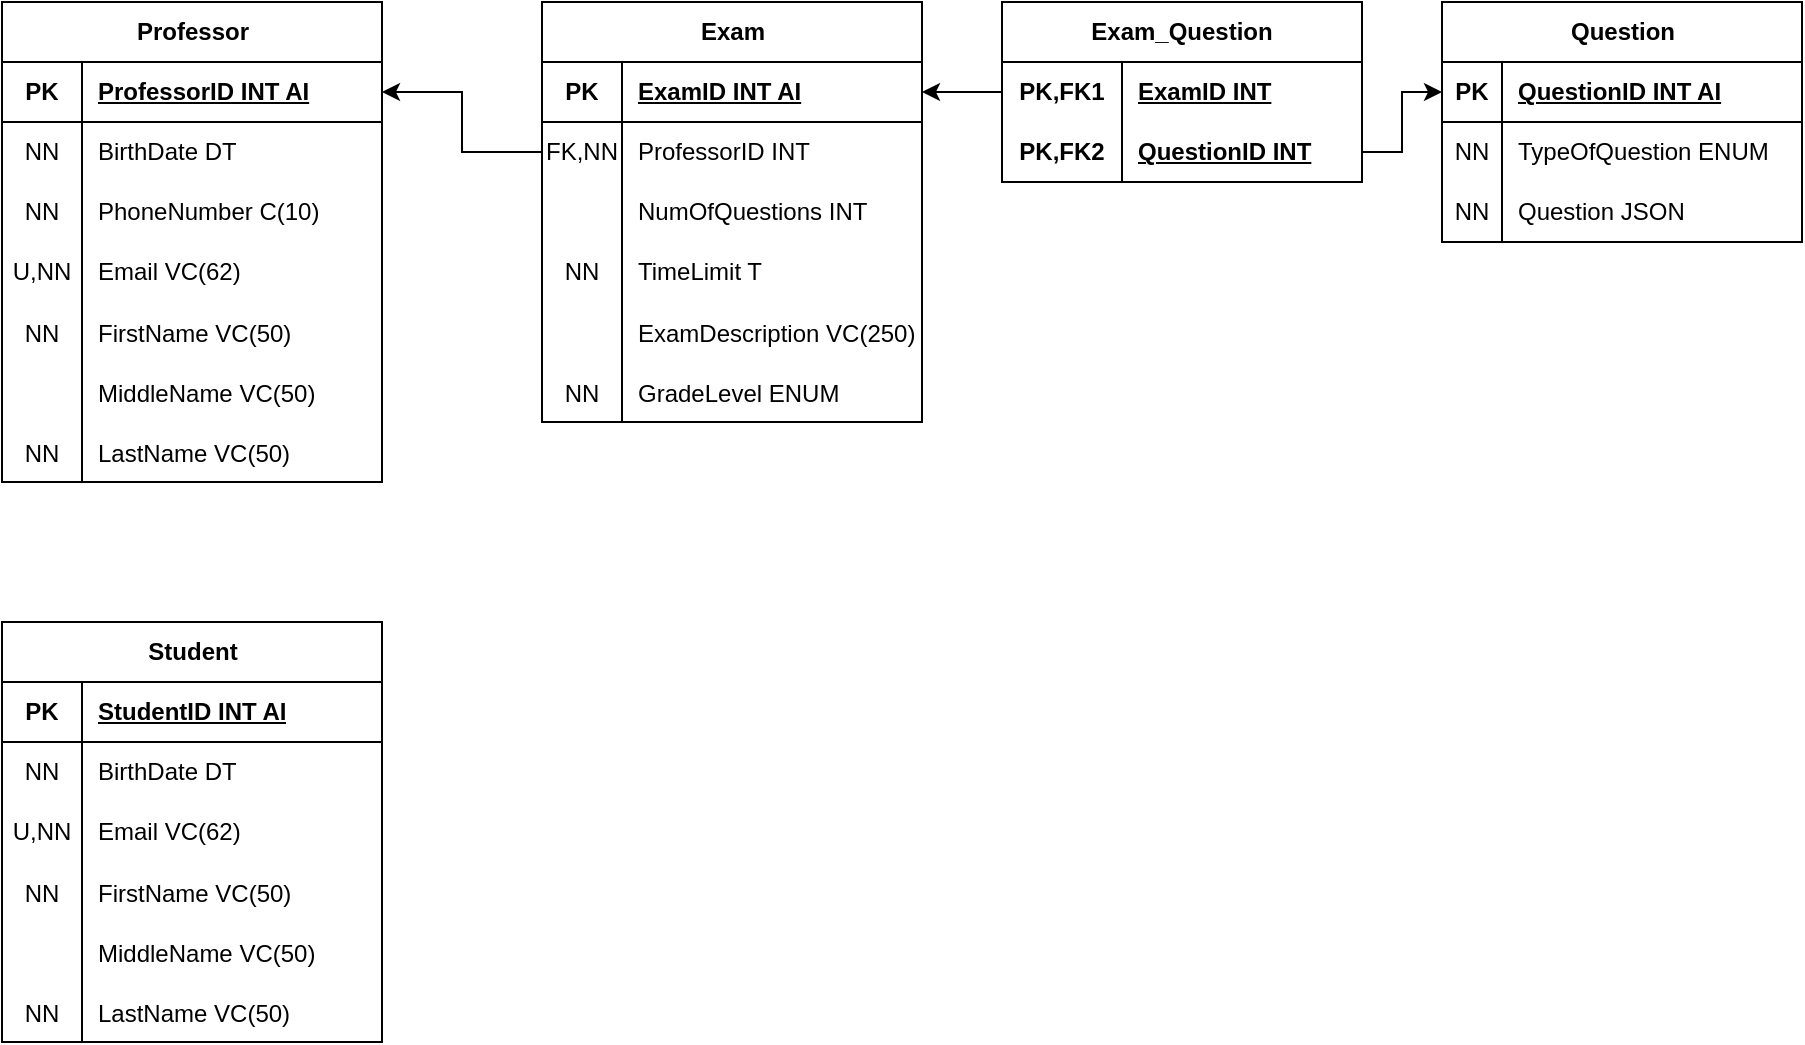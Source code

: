 <mxfile version="26.2.15">
  <diagram name="Page-1" id="aSmC7AVALCKeiZ50RqU-">
    <mxGraphModel dx="1271" dy="669" grid="1" gridSize="10" guides="1" tooltips="1" connect="1" arrows="1" fold="1" page="1" pageScale="1" pageWidth="850" pageHeight="1100" math="0" shadow="0">
      <root>
        <mxCell id="0" />
        <mxCell id="1" parent="0" />
        <mxCell id="PFuAPVfUx4YEGR7fHRUE-1" value="Professor" style="shape=table;startSize=30;container=1;collapsible=1;childLayout=tableLayout;fixedRows=1;rowLines=0;fontStyle=1;align=center;resizeLast=1;html=1;" parent="1" vertex="1">
          <mxGeometry x="70" y="80" width="190" height="240" as="geometry">
            <mxRectangle x="120" y="190" width="90" height="30" as="alternateBounds" />
          </mxGeometry>
        </mxCell>
        <mxCell id="PFuAPVfUx4YEGR7fHRUE-2" value="" style="shape=tableRow;horizontal=0;startSize=0;swimlaneHead=0;swimlaneBody=0;fillColor=none;collapsible=0;dropTarget=0;points=[[0,0.5],[1,0.5]];portConstraint=eastwest;top=0;left=0;right=0;bottom=1;" parent="PFuAPVfUx4YEGR7fHRUE-1" vertex="1">
          <mxGeometry y="30" width="190" height="30" as="geometry" />
        </mxCell>
        <mxCell id="PFuAPVfUx4YEGR7fHRUE-3" value="PK" style="shape=partialRectangle;connectable=0;fillColor=none;top=0;left=0;bottom=0;right=0;fontStyle=1;overflow=hidden;whiteSpace=wrap;html=1;" parent="PFuAPVfUx4YEGR7fHRUE-2" vertex="1">
          <mxGeometry width="40" height="30" as="geometry">
            <mxRectangle width="40" height="30" as="alternateBounds" />
          </mxGeometry>
        </mxCell>
        <mxCell id="PFuAPVfUx4YEGR7fHRUE-4" value="ProfessorID INT AI" style="shape=partialRectangle;connectable=0;fillColor=none;top=0;left=0;bottom=0;right=0;align=left;spacingLeft=6;fontStyle=5;overflow=hidden;whiteSpace=wrap;html=1;" parent="PFuAPVfUx4YEGR7fHRUE-2" vertex="1">
          <mxGeometry x="40" width="150" height="30" as="geometry">
            <mxRectangle width="150" height="30" as="alternateBounds" />
          </mxGeometry>
        </mxCell>
        <mxCell id="PFuAPVfUx4YEGR7fHRUE-5" value="" style="shape=tableRow;horizontal=0;startSize=0;swimlaneHead=0;swimlaneBody=0;fillColor=none;collapsible=0;dropTarget=0;points=[[0,0.5],[1,0.5]];portConstraint=eastwest;top=0;left=0;right=0;bottom=0;" parent="PFuAPVfUx4YEGR7fHRUE-1" vertex="1">
          <mxGeometry y="60" width="190" height="30" as="geometry" />
        </mxCell>
        <mxCell id="PFuAPVfUx4YEGR7fHRUE-6" value="NN" style="shape=partialRectangle;connectable=0;fillColor=none;top=0;left=0;bottom=0;right=0;editable=1;overflow=hidden;whiteSpace=wrap;html=1;" parent="PFuAPVfUx4YEGR7fHRUE-5" vertex="1">
          <mxGeometry width="40" height="30" as="geometry">
            <mxRectangle width="40" height="30" as="alternateBounds" />
          </mxGeometry>
        </mxCell>
        <mxCell id="PFuAPVfUx4YEGR7fHRUE-7" value="BirthDate DT" style="shape=partialRectangle;connectable=0;fillColor=none;top=0;left=0;bottom=0;right=0;align=left;spacingLeft=6;overflow=hidden;whiteSpace=wrap;html=1;" parent="PFuAPVfUx4YEGR7fHRUE-5" vertex="1">
          <mxGeometry x="40" width="150" height="30" as="geometry">
            <mxRectangle width="150" height="30" as="alternateBounds" />
          </mxGeometry>
        </mxCell>
        <mxCell id="PFuAPVfUx4YEGR7fHRUE-8" value="" style="shape=tableRow;horizontal=0;startSize=0;swimlaneHead=0;swimlaneBody=0;fillColor=none;collapsible=0;dropTarget=0;points=[[0,0.5],[1,0.5]];portConstraint=eastwest;top=0;left=0;right=0;bottom=0;" parent="PFuAPVfUx4YEGR7fHRUE-1" vertex="1">
          <mxGeometry y="90" width="190" height="30" as="geometry" />
        </mxCell>
        <mxCell id="PFuAPVfUx4YEGR7fHRUE-9" value="NN" style="shape=partialRectangle;connectable=0;fillColor=none;top=0;left=0;bottom=0;right=0;editable=1;overflow=hidden;whiteSpace=wrap;html=1;" parent="PFuAPVfUx4YEGR7fHRUE-8" vertex="1">
          <mxGeometry width="40" height="30" as="geometry">
            <mxRectangle width="40" height="30" as="alternateBounds" />
          </mxGeometry>
        </mxCell>
        <mxCell id="PFuAPVfUx4YEGR7fHRUE-10" value="PhoneNumber C(10)" style="shape=partialRectangle;connectable=0;fillColor=none;top=0;left=0;bottom=0;right=0;align=left;spacingLeft=6;overflow=hidden;whiteSpace=wrap;html=1;" parent="PFuAPVfUx4YEGR7fHRUE-8" vertex="1">
          <mxGeometry x="40" width="150" height="30" as="geometry">
            <mxRectangle width="150" height="30" as="alternateBounds" />
          </mxGeometry>
        </mxCell>
        <mxCell id="PFuAPVfUx4YEGR7fHRUE-11" value="" style="shape=tableRow;horizontal=0;startSize=0;swimlaneHead=0;swimlaneBody=0;fillColor=none;collapsible=0;dropTarget=0;points=[[0,0.5],[1,0.5]];portConstraint=eastwest;top=0;left=0;right=0;bottom=0;" parent="PFuAPVfUx4YEGR7fHRUE-1" vertex="1">
          <mxGeometry y="120" width="190" height="30" as="geometry" />
        </mxCell>
        <mxCell id="PFuAPVfUx4YEGR7fHRUE-12" value="U,NN" style="shape=partialRectangle;connectable=0;fillColor=none;top=0;left=0;bottom=0;right=0;editable=1;overflow=hidden;whiteSpace=wrap;html=1;" parent="PFuAPVfUx4YEGR7fHRUE-11" vertex="1">
          <mxGeometry width="40" height="30" as="geometry">
            <mxRectangle width="40" height="30" as="alternateBounds" />
          </mxGeometry>
        </mxCell>
        <mxCell id="PFuAPVfUx4YEGR7fHRUE-13" value="Email VC(62)" style="shape=partialRectangle;connectable=0;fillColor=none;top=0;left=0;bottom=0;right=0;align=left;spacingLeft=6;overflow=hidden;whiteSpace=wrap;html=1;" parent="PFuAPVfUx4YEGR7fHRUE-11" vertex="1">
          <mxGeometry x="40" width="150" height="30" as="geometry">
            <mxRectangle width="150" height="30" as="alternateBounds" />
          </mxGeometry>
        </mxCell>
        <mxCell id="PFuAPVfUx4YEGR7fHRUE-17" value="" style="shape=tableRow;horizontal=0;startSize=0;swimlaneHead=0;swimlaneBody=0;fillColor=none;collapsible=0;dropTarget=0;points=[[0,0.5],[1,0.5]];portConstraint=eastwest;top=0;left=0;right=0;bottom=0;" parent="PFuAPVfUx4YEGR7fHRUE-1" vertex="1">
          <mxGeometry y="150" width="190" height="30" as="geometry" />
        </mxCell>
        <mxCell id="PFuAPVfUx4YEGR7fHRUE-18" value="NN" style="shape=partialRectangle;connectable=0;fillColor=none;top=0;left=0;bottom=0;right=0;editable=1;overflow=hidden;" parent="PFuAPVfUx4YEGR7fHRUE-17" vertex="1">
          <mxGeometry width="40" height="30" as="geometry">
            <mxRectangle width="40" height="30" as="alternateBounds" />
          </mxGeometry>
        </mxCell>
        <mxCell id="PFuAPVfUx4YEGR7fHRUE-19" value="FirstName VC(50)" style="shape=partialRectangle;connectable=0;fillColor=none;top=0;left=0;bottom=0;right=0;align=left;spacingLeft=6;overflow=hidden;" parent="PFuAPVfUx4YEGR7fHRUE-17" vertex="1">
          <mxGeometry x="40" width="150" height="30" as="geometry">
            <mxRectangle width="150" height="30" as="alternateBounds" />
          </mxGeometry>
        </mxCell>
        <mxCell id="PFuAPVfUx4YEGR7fHRUE-20" value="" style="shape=tableRow;horizontal=0;startSize=0;swimlaneHead=0;swimlaneBody=0;fillColor=none;collapsible=0;dropTarget=0;points=[[0,0.5],[1,0.5]];portConstraint=eastwest;top=0;left=0;right=0;bottom=0;" parent="PFuAPVfUx4YEGR7fHRUE-1" vertex="1">
          <mxGeometry y="180" width="190" height="30" as="geometry" />
        </mxCell>
        <mxCell id="PFuAPVfUx4YEGR7fHRUE-21" value="" style="shape=partialRectangle;connectable=0;fillColor=none;top=0;left=0;bottom=0;right=0;editable=1;overflow=hidden;" parent="PFuAPVfUx4YEGR7fHRUE-20" vertex="1">
          <mxGeometry width="40" height="30" as="geometry">
            <mxRectangle width="40" height="30" as="alternateBounds" />
          </mxGeometry>
        </mxCell>
        <mxCell id="PFuAPVfUx4YEGR7fHRUE-22" value="MiddleName VC(50)" style="shape=partialRectangle;connectable=0;fillColor=none;top=0;left=0;bottom=0;right=0;align=left;spacingLeft=6;overflow=hidden;" parent="PFuAPVfUx4YEGR7fHRUE-20" vertex="1">
          <mxGeometry x="40" width="150" height="30" as="geometry">
            <mxRectangle width="150" height="30" as="alternateBounds" />
          </mxGeometry>
        </mxCell>
        <mxCell id="PFuAPVfUx4YEGR7fHRUE-23" value="" style="shape=tableRow;horizontal=0;startSize=0;swimlaneHead=0;swimlaneBody=0;fillColor=none;collapsible=0;dropTarget=0;points=[[0,0.5],[1,0.5]];portConstraint=eastwest;top=0;left=0;right=0;bottom=0;" parent="PFuAPVfUx4YEGR7fHRUE-1" vertex="1">
          <mxGeometry y="210" width="190" height="30" as="geometry" />
        </mxCell>
        <mxCell id="PFuAPVfUx4YEGR7fHRUE-24" value="NN" style="shape=partialRectangle;connectable=0;fillColor=none;top=0;left=0;bottom=0;right=0;editable=1;overflow=hidden;" parent="PFuAPVfUx4YEGR7fHRUE-23" vertex="1">
          <mxGeometry width="40" height="30" as="geometry">
            <mxRectangle width="40" height="30" as="alternateBounds" />
          </mxGeometry>
        </mxCell>
        <mxCell id="PFuAPVfUx4YEGR7fHRUE-25" value="LastName VC(50)" style="shape=partialRectangle;connectable=0;fillColor=none;top=0;left=0;bottom=0;right=0;align=left;spacingLeft=6;overflow=hidden;" parent="PFuAPVfUx4YEGR7fHRUE-23" vertex="1">
          <mxGeometry x="40" width="150" height="30" as="geometry">
            <mxRectangle width="150" height="30" as="alternateBounds" />
          </mxGeometry>
        </mxCell>
        <mxCell id="PFuAPVfUx4YEGR7fHRUE-26" value="Exam" style="shape=table;startSize=30;container=1;collapsible=1;childLayout=tableLayout;fixedRows=1;rowLines=0;fontStyle=1;align=center;resizeLast=1;html=1;" parent="1" vertex="1">
          <mxGeometry x="340" y="80" width="190" height="210" as="geometry" />
        </mxCell>
        <mxCell id="PFuAPVfUx4YEGR7fHRUE-27" value="" style="shape=tableRow;horizontal=0;startSize=0;swimlaneHead=0;swimlaneBody=0;fillColor=none;collapsible=0;dropTarget=0;points=[[0,0.5],[1,0.5]];portConstraint=eastwest;top=0;left=0;right=0;bottom=1;" parent="PFuAPVfUx4YEGR7fHRUE-26" vertex="1">
          <mxGeometry y="30" width="190" height="30" as="geometry" />
        </mxCell>
        <mxCell id="PFuAPVfUx4YEGR7fHRUE-28" value="PK" style="shape=partialRectangle;connectable=0;fillColor=none;top=0;left=0;bottom=0;right=0;fontStyle=1;overflow=hidden;whiteSpace=wrap;html=1;" parent="PFuAPVfUx4YEGR7fHRUE-27" vertex="1">
          <mxGeometry width="40" height="30" as="geometry">
            <mxRectangle width="40" height="30" as="alternateBounds" />
          </mxGeometry>
        </mxCell>
        <mxCell id="PFuAPVfUx4YEGR7fHRUE-29" value="ExamID INT AI" style="shape=partialRectangle;connectable=0;fillColor=none;top=0;left=0;bottom=0;right=0;align=left;spacingLeft=6;fontStyle=5;overflow=hidden;whiteSpace=wrap;html=1;" parent="PFuAPVfUx4YEGR7fHRUE-27" vertex="1">
          <mxGeometry x="40" width="150" height="30" as="geometry">
            <mxRectangle width="150" height="30" as="alternateBounds" />
          </mxGeometry>
        </mxCell>
        <mxCell id="PFuAPVfUx4YEGR7fHRUE-55" value="" style="shape=tableRow;horizontal=0;startSize=0;swimlaneHead=0;swimlaneBody=0;fillColor=none;collapsible=0;dropTarget=0;points=[[0,0.5],[1,0.5]];portConstraint=eastwest;top=0;left=0;right=0;bottom=0;" parent="PFuAPVfUx4YEGR7fHRUE-26" vertex="1">
          <mxGeometry y="60" width="190" height="30" as="geometry" />
        </mxCell>
        <mxCell id="PFuAPVfUx4YEGR7fHRUE-56" value="FK,NN" style="shape=partialRectangle;connectable=0;fillColor=none;top=0;left=0;bottom=0;right=0;fontStyle=0;overflow=hidden;whiteSpace=wrap;html=1;" parent="PFuAPVfUx4YEGR7fHRUE-55" vertex="1">
          <mxGeometry width="40" height="30" as="geometry">
            <mxRectangle width="40" height="30" as="alternateBounds" />
          </mxGeometry>
        </mxCell>
        <mxCell id="PFuAPVfUx4YEGR7fHRUE-57" value="ProfessorID INT" style="shape=partialRectangle;connectable=0;fillColor=none;top=0;left=0;bottom=0;right=0;align=left;spacingLeft=6;fontStyle=0;overflow=hidden;whiteSpace=wrap;html=1;" parent="PFuAPVfUx4YEGR7fHRUE-55" vertex="1">
          <mxGeometry x="40" width="150" height="30" as="geometry">
            <mxRectangle width="150" height="30" as="alternateBounds" />
          </mxGeometry>
        </mxCell>
        <mxCell id="PFuAPVfUx4YEGR7fHRUE-33" value="" style="shape=tableRow;horizontal=0;startSize=0;swimlaneHead=0;swimlaneBody=0;fillColor=none;collapsible=0;dropTarget=0;points=[[0,0.5],[1,0.5]];portConstraint=eastwest;top=0;left=0;right=0;bottom=0;" parent="PFuAPVfUx4YEGR7fHRUE-26" vertex="1">
          <mxGeometry y="90" width="190" height="30" as="geometry" />
        </mxCell>
        <mxCell id="PFuAPVfUx4YEGR7fHRUE-34" value="" style="shape=partialRectangle;connectable=0;fillColor=none;top=0;left=0;bottom=0;right=0;editable=1;overflow=hidden;whiteSpace=wrap;html=1;" parent="PFuAPVfUx4YEGR7fHRUE-33" vertex="1">
          <mxGeometry width="40" height="30" as="geometry">
            <mxRectangle width="40" height="30" as="alternateBounds" />
          </mxGeometry>
        </mxCell>
        <mxCell id="PFuAPVfUx4YEGR7fHRUE-35" value="NumOfQuestions INT" style="shape=partialRectangle;connectable=0;fillColor=none;top=0;left=0;bottom=0;right=0;align=left;spacingLeft=6;overflow=hidden;whiteSpace=wrap;html=1;" parent="PFuAPVfUx4YEGR7fHRUE-33" vertex="1">
          <mxGeometry x="40" width="150" height="30" as="geometry">
            <mxRectangle width="150" height="30" as="alternateBounds" />
          </mxGeometry>
        </mxCell>
        <mxCell id="PFuAPVfUx4YEGR7fHRUE-36" value="" style="shape=tableRow;horizontal=0;startSize=0;swimlaneHead=0;swimlaneBody=0;fillColor=none;collapsible=0;dropTarget=0;points=[[0,0.5],[1,0.5]];portConstraint=eastwest;top=0;left=0;right=0;bottom=0;" parent="PFuAPVfUx4YEGR7fHRUE-26" vertex="1">
          <mxGeometry y="120" width="190" height="30" as="geometry" />
        </mxCell>
        <mxCell id="PFuAPVfUx4YEGR7fHRUE-37" value="NN" style="shape=partialRectangle;connectable=0;fillColor=none;top=0;left=0;bottom=0;right=0;editable=1;overflow=hidden;whiteSpace=wrap;html=1;" parent="PFuAPVfUx4YEGR7fHRUE-36" vertex="1">
          <mxGeometry width="40" height="30" as="geometry">
            <mxRectangle width="40" height="30" as="alternateBounds" />
          </mxGeometry>
        </mxCell>
        <mxCell id="PFuAPVfUx4YEGR7fHRUE-38" value="TimeLimit T" style="shape=partialRectangle;connectable=0;fillColor=none;top=0;left=0;bottom=0;right=0;align=left;spacingLeft=6;overflow=hidden;whiteSpace=wrap;html=1;" parent="PFuAPVfUx4YEGR7fHRUE-36" vertex="1">
          <mxGeometry x="40" width="150" height="30" as="geometry">
            <mxRectangle width="150" height="30" as="alternateBounds" />
          </mxGeometry>
        </mxCell>
        <mxCell id="PFuAPVfUx4YEGR7fHRUE-39" value="" style="shape=tableRow;horizontal=0;startSize=0;swimlaneHead=0;swimlaneBody=0;fillColor=none;collapsible=0;dropTarget=0;points=[[0,0.5],[1,0.5]];portConstraint=eastwest;top=0;left=0;right=0;bottom=0;" parent="PFuAPVfUx4YEGR7fHRUE-26" vertex="1">
          <mxGeometry y="150" width="190" height="30" as="geometry" />
        </mxCell>
        <mxCell id="PFuAPVfUx4YEGR7fHRUE-40" value="" style="shape=partialRectangle;connectable=0;fillColor=none;top=0;left=0;bottom=0;right=0;editable=1;overflow=hidden;" parent="PFuAPVfUx4YEGR7fHRUE-39" vertex="1">
          <mxGeometry width="40" height="30" as="geometry">
            <mxRectangle width="40" height="30" as="alternateBounds" />
          </mxGeometry>
        </mxCell>
        <mxCell id="PFuAPVfUx4YEGR7fHRUE-41" value="ExamDescription VC(250)" style="shape=partialRectangle;connectable=0;fillColor=none;top=0;left=0;bottom=0;right=0;align=left;spacingLeft=6;overflow=hidden;" parent="PFuAPVfUx4YEGR7fHRUE-39" vertex="1">
          <mxGeometry x="40" width="150" height="30" as="geometry">
            <mxRectangle width="150" height="30" as="alternateBounds" />
          </mxGeometry>
        </mxCell>
        <mxCell id="AUFX-x5A3KBYJVfoke6m-1" value="" style="shape=tableRow;horizontal=0;startSize=0;swimlaneHead=0;swimlaneBody=0;fillColor=none;collapsible=0;dropTarget=0;points=[[0,0.5],[1,0.5]];portConstraint=eastwest;top=0;left=0;right=0;bottom=0;" parent="PFuAPVfUx4YEGR7fHRUE-26" vertex="1">
          <mxGeometry y="180" width="190" height="30" as="geometry" />
        </mxCell>
        <mxCell id="AUFX-x5A3KBYJVfoke6m-2" value="NN" style="shape=partialRectangle;connectable=0;fillColor=none;top=0;left=0;bottom=0;right=0;editable=1;overflow=hidden;" parent="AUFX-x5A3KBYJVfoke6m-1" vertex="1">
          <mxGeometry width="40" height="30" as="geometry">
            <mxRectangle width="40" height="30" as="alternateBounds" />
          </mxGeometry>
        </mxCell>
        <mxCell id="AUFX-x5A3KBYJVfoke6m-3" value="GradeLevel ENUM" style="shape=partialRectangle;connectable=0;fillColor=none;top=0;left=0;bottom=0;right=0;align=left;spacingLeft=6;overflow=hidden;" parent="AUFX-x5A3KBYJVfoke6m-1" vertex="1">
          <mxGeometry x="40" width="150" height="30" as="geometry">
            <mxRectangle width="150" height="30" as="alternateBounds" />
          </mxGeometry>
        </mxCell>
        <mxCell id="PFuAPVfUx4YEGR7fHRUE-42" value="Question" style="shape=table;startSize=30;container=1;collapsible=1;childLayout=tableLayout;fixedRows=1;rowLines=0;fontStyle=1;align=center;resizeLast=1;html=1;" parent="1" vertex="1">
          <mxGeometry x="790" y="80" width="180" height="120" as="geometry" />
        </mxCell>
        <mxCell id="PFuAPVfUx4YEGR7fHRUE-43" value="" style="shape=tableRow;horizontal=0;startSize=0;swimlaneHead=0;swimlaneBody=0;fillColor=none;collapsible=0;dropTarget=0;points=[[0,0.5],[1,0.5]];portConstraint=eastwest;top=0;left=0;right=0;bottom=1;" parent="PFuAPVfUx4YEGR7fHRUE-42" vertex="1">
          <mxGeometry y="30" width="180" height="30" as="geometry" />
        </mxCell>
        <mxCell id="PFuAPVfUx4YEGR7fHRUE-44" value="PK" style="shape=partialRectangle;connectable=0;fillColor=none;top=0;left=0;bottom=0;right=0;fontStyle=1;overflow=hidden;whiteSpace=wrap;html=1;" parent="PFuAPVfUx4YEGR7fHRUE-43" vertex="1">
          <mxGeometry width="30" height="30" as="geometry">
            <mxRectangle width="30" height="30" as="alternateBounds" />
          </mxGeometry>
        </mxCell>
        <mxCell id="PFuAPVfUx4YEGR7fHRUE-45" value="QuestionID INT AI" style="shape=partialRectangle;connectable=0;fillColor=none;top=0;left=0;bottom=0;right=0;align=left;spacingLeft=6;fontStyle=5;overflow=hidden;whiteSpace=wrap;html=1;" parent="PFuAPVfUx4YEGR7fHRUE-43" vertex="1">
          <mxGeometry x="30" width="150" height="30" as="geometry">
            <mxRectangle width="150" height="30" as="alternateBounds" />
          </mxGeometry>
        </mxCell>
        <mxCell id="PFuAPVfUx4YEGR7fHRUE-46" value="" style="shape=tableRow;horizontal=0;startSize=0;swimlaneHead=0;swimlaneBody=0;fillColor=none;collapsible=0;dropTarget=0;points=[[0,0.5],[1,0.5]];portConstraint=eastwest;top=0;left=0;right=0;bottom=0;" parent="PFuAPVfUx4YEGR7fHRUE-42" vertex="1">
          <mxGeometry y="60" width="180" height="30" as="geometry" />
        </mxCell>
        <mxCell id="PFuAPVfUx4YEGR7fHRUE-47" value="NN" style="shape=partialRectangle;connectable=0;fillColor=none;top=0;left=0;bottom=0;right=0;editable=1;overflow=hidden;whiteSpace=wrap;html=1;" parent="PFuAPVfUx4YEGR7fHRUE-46" vertex="1">
          <mxGeometry width="30" height="30" as="geometry">
            <mxRectangle width="30" height="30" as="alternateBounds" />
          </mxGeometry>
        </mxCell>
        <mxCell id="PFuAPVfUx4YEGR7fHRUE-48" value="TypeOfQuestion ENUM" style="shape=partialRectangle;connectable=0;fillColor=none;top=0;left=0;bottom=0;right=0;align=left;spacingLeft=6;overflow=hidden;whiteSpace=wrap;html=1;" parent="PFuAPVfUx4YEGR7fHRUE-46" vertex="1">
          <mxGeometry x="30" width="150" height="30" as="geometry">
            <mxRectangle width="150" height="30" as="alternateBounds" />
          </mxGeometry>
        </mxCell>
        <mxCell id="PFuAPVfUx4YEGR7fHRUE-49" value="" style="shape=tableRow;horizontal=0;startSize=0;swimlaneHead=0;swimlaneBody=0;fillColor=none;collapsible=0;dropTarget=0;points=[[0,0.5],[1,0.5]];portConstraint=eastwest;top=0;left=0;right=0;bottom=0;" parent="PFuAPVfUx4YEGR7fHRUE-42" vertex="1">
          <mxGeometry y="90" width="180" height="30" as="geometry" />
        </mxCell>
        <mxCell id="PFuAPVfUx4YEGR7fHRUE-50" value="NN" style="shape=partialRectangle;connectable=0;fillColor=none;top=0;left=0;bottom=0;right=0;editable=1;overflow=hidden;whiteSpace=wrap;html=1;" parent="PFuAPVfUx4YEGR7fHRUE-49" vertex="1">
          <mxGeometry width="30" height="30" as="geometry">
            <mxRectangle width="30" height="30" as="alternateBounds" />
          </mxGeometry>
        </mxCell>
        <mxCell id="PFuAPVfUx4YEGR7fHRUE-51" value="Question JSON" style="shape=partialRectangle;connectable=0;fillColor=none;top=0;left=0;bottom=0;right=0;align=left;spacingLeft=6;overflow=hidden;whiteSpace=wrap;html=1;" parent="PFuAPVfUx4YEGR7fHRUE-49" vertex="1">
          <mxGeometry x="30" width="150" height="30" as="geometry">
            <mxRectangle width="150" height="30" as="alternateBounds" />
          </mxGeometry>
        </mxCell>
        <mxCell id="PFuAPVfUx4YEGR7fHRUE-58" value="Exam_Question" style="shape=table;startSize=30;container=1;collapsible=1;childLayout=tableLayout;fixedRows=1;rowLines=0;fontStyle=1;align=center;resizeLast=1;html=1;whiteSpace=wrap;" parent="1" vertex="1">
          <mxGeometry x="570" y="80" width="180" height="90" as="geometry" />
        </mxCell>
        <mxCell id="PFuAPVfUx4YEGR7fHRUE-59" value="" style="shape=tableRow;horizontal=0;startSize=0;swimlaneHead=0;swimlaneBody=0;fillColor=none;collapsible=0;dropTarget=0;points=[[0,0.5],[1,0.5]];portConstraint=eastwest;top=0;left=0;right=0;bottom=0;html=1;" parent="PFuAPVfUx4YEGR7fHRUE-58" vertex="1">
          <mxGeometry y="30" width="180" height="30" as="geometry" />
        </mxCell>
        <mxCell id="PFuAPVfUx4YEGR7fHRUE-60" value="PK,FK1" style="shape=partialRectangle;connectable=0;fillColor=none;top=0;left=0;bottom=0;right=0;fontStyle=1;overflow=hidden;html=1;whiteSpace=wrap;" parent="PFuAPVfUx4YEGR7fHRUE-59" vertex="1">
          <mxGeometry width="60" height="30" as="geometry">
            <mxRectangle width="60" height="30" as="alternateBounds" />
          </mxGeometry>
        </mxCell>
        <mxCell id="PFuAPVfUx4YEGR7fHRUE-61" value="ExamID INT" style="shape=partialRectangle;connectable=0;fillColor=none;top=0;left=0;bottom=0;right=0;align=left;spacingLeft=6;fontStyle=5;overflow=hidden;html=1;whiteSpace=wrap;" parent="PFuAPVfUx4YEGR7fHRUE-59" vertex="1">
          <mxGeometry x="60" width="120" height="30" as="geometry">
            <mxRectangle width="120" height="30" as="alternateBounds" />
          </mxGeometry>
        </mxCell>
        <mxCell id="PFuAPVfUx4YEGR7fHRUE-62" value="" style="shape=tableRow;horizontal=0;startSize=0;swimlaneHead=0;swimlaneBody=0;fillColor=none;collapsible=0;dropTarget=0;points=[[0,0.5],[1,0.5]];portConstraint=eastwest;top=0;left=0;right=0;bottom=1;html=1;" parent="PFuAPVfUx4YEGR7fHRUE-58" vertex="1">
          <mxGeometry y="60" width="180" height="30" as="geometry" />
        </mxCell>
        <mxCell id="PFuAPVfUx4YEGR7fHRUE-63" value="PK,FK2" style="shape=partialRectangle;connectable=0;fillColor=none;top=0;left=0;bottom=0;right=0;fontStyle=1;overflow=hidden;html=1;whiteSpace=wrap;" parent="PFuAPVfUx4YEGR7fHRUE-62" vertex="1">
          <mxGeometry width="60" height="30" as="geometry">
            <mxRectangle width="60" height="30" as="alternateBounds" />
          </mxGeometry>
        </mxCell>
        <mxCell id="PFuAPVfUx4YEGR7fHRUE-64" value="QuestionID INT" style="shape=partialRectangle;connectable=0;fillColor=none;top=0;left=0;bottom=0;right=0;align=left;spacingLeft=6;fontStyle=5;overflow=hidden;html=1;whiteSpace=wrap;" parent="PFuAPVfUx4YEGR7fHRUE-62" vertex="1">
          <mxGeometry x="60" width="120" height="30" as="geometry">
            <mxRectangle width="120" height="30" as="alternateBounds" />
          </mxGeometry>
        </mxCell>
        <mxCell id="PFuAPVfUx4YEGR7fHRUE-72" style="edgeStyle=orthogonalEdgeStyle;rounded=0;orthogonalLoop=1;jettySize=auto;html=1;exitX=0;exitY=0.5;exitDx=0;exitDy=0;entryX=1;entryY=0.5;entryDx=0;entryDy=0;" parent="1" source="PFuAPVfUx4YEGR7fHRUE-55" target="PFuAPVfUx4YEGR7fHRUE-2" edge="1">
          <mxGeometry relative="1" as="geometry" />
        </mxCell>
        <mxCell id="PFuAPVfUx4YEGR7fHRUE-73" style="edgeStyle=orthogonalEdgeStyle;rounded=0;orthogonalLoop=1;jettySize=auto;html=1;exitX=0;exitY=0.5;exitDx=0;exitDy=0;entryX=1;entryY=0.5;entryDx=0;entryDy=0;" parent="1" source="PFuAPVfUx4YEGR7fHRUE-59" target="PFuAPVfUx4YEGR7fHRUE-27" edge="1">
          <mxGeometry relative="1" as="geometry" />
        </mxCell>
        <mxCell id="PFuAPVfUx4YEGR7fHRUE-74" style="edgeStyle=orthogonalEdgeStyle;rounded=0;orthogonalLoop=1;jettySize=auto;html=1;exitX=1;exitY=0.5;exitDx=0;exitDy=0;entryX=0;entryY=0.5;entryDx=0;entryDy=0;" parent="1" source="PFuAPVfUx4YEGR7fHRUE-62" target="PFuAPVfUx4YEGR7fHRUE-43" edge="1">
          <mxGeometry relative="1" as="geometry" />
        </mxCell>
        <mxCell id="x06o4dlnqVBbFqHDQAcf-1" value="Student" style="shape=table;startSize=30;container=1;collapsible=1;childLayout=tableLayout;fixedRows=1;rowLines=0;fontStyle=1;align=center;resizeLast=1;html=1;" vertex="1" parent="1">
          <mxGeometry x="70" y="390" width="190" height="210" as="geometry">
            <mxRectangle x="120" y="190" width="90" height="30" as="alternateBounds" />
          </mxGeometry>
        </mxCell>
        <mxCell id="x06o4dlnqVBbFqHDQAcf-2" value="" style="shape=tableRow;horizontal=0;startSize=0;swimlaneHead=0;swimlaneBody=0;fillColor=none;collapsible=0;dropTarget=0;points=[[0,0.5],[1,0.5]];portConstraint=eastwest;top=0;left=0;right=0;bottom=1;" vertex="1" parent="x06o4dlnqVBbFqHDQAcf-1">
          <mxGeometry y="30" width="190" height="30" as="geometry" />
        </mxCell>
        <mxCell id="x06o4dlnqVBbFqHDQAcf-3" value="PK" style="shape=partialRectangle;connectable=0;fillColor=none;top=0;left=0;bottom=0;right=0;fontStyle=1;overflow=hidden;whiteSpace=wrap;html=1;" vertex="1" parent="x06o4dlnqVBbFqHDQAcf-2">
          <mxGeometry width="40" height="30" as="geometry">
            <mxRectangle width="40" height="30" as="alternateBounds" />
          </mxGeometry>
        </mxCell>
        <mxCell id="x06o4dlnqVBbFqHDQAcf-4" value="StudentID INT AI" style="shape=partialRectangle;connectable=0;fillColor=none;top=0;left=0;bottom=0;right=0;align=left;spacingLeft=6;fontStyle=5;overflow=hidden;whiteSpace=wrap;html=1;" vertex="1" parent="x06o4dlnqVBbFqHDQAcf-2">
          <mxGeometry x="40" width="150" height="30" as="geometry">
            <mxRectangle width="150" height="30" as="alternateBounds" />
          </mxGeometry>
        </mxCell>
        <mxCell id="x06o4dlnqVBbFqHDQAcf-5" value="" style="shape=tableRow;horizontal=0;startSize=0;swimlaneHead=0;swimlaneBody=0;fillColor=none;collapsible=0;dropTarget=0;points=[[0,0.5],[1,0.5]];portConstraint=eastwest;top=0;left=0;right=0;bottom=0;" vertex="1" parent="x06o4dlnqVBbFqHDQAcf-1">
          <mxGeometry y="60" width="190" height="30" as="geometry" />
        </mxCell>
        <mxCell id="x06o4dlnqVBbFqHDQAcf-6" value="NN" style="shape=partialRectangle;connectable=0;fillColor=none;top=0;left=0;bottom=0;right=0;editable=1;overflow=hidden;whiteSpace=wrap;html=1;" vertex="1" parent="x06o4dlnqVBbFqHDQAcf-5">
          <mxGeometry width="40" height="30" as="geometry">
            <mxRectangle width="40" height="30" as="alternateBounds" />
          </mxGeometry>
        </mxCell>
        <mxCell id="x06o4dlnqVBbFqHDQAcf-7" value="BirthDate DT" style="shape=partialRectangle;connectable=0;fillColor=none;top=0;left=0;bottom=0;right=0;align=left;spacingLeft=6;overflow=hidden;whiteSpace=wrap;html=1;" vertex="1" parent="x06o4dlnqVBbFqHDQAcf-5">
          <mxGeometry x="40" width="150" height="30" as="geometry">
            <mxRectangle width="150" height="30" as="alternateBounds" />
          </mxGeometry>
        </mxCell>
        <mxCell id="x06o4dlnqVBbFqHDQAcf-11" value="" style="shape=tableRow;horizontal=0;startSize=0;swimlaneHead=0;swimlaneBody=0;fillColor=none;collapsible=0;dropTarget=0;points=[[0,0.5],[1,0.5]];portConstraint=eastwest;top=0;left=0;right=0;bottom=0;" vertex="1" parent="x06o4dlnqVBbFqHDQAcf-1">
          <mxGeometry y="90" width="190" height="30" as="geometry" />
        </mxCell>
        <mxCell id="x06o4dlnqVBbFqHDQAcf-12" value="U,NN" style="shape=partialRectangle;connectable=0;fillColor=none;top=0;left=0;bottom=0;right=0;editable=1;overflow=hidden;whiteSpace=wrap;html=1;" vertex="1" parent="x06o4dlnqVBbFqHDQAcf-11">
          <mxGeometry width="40" height="30" as="geometry">
            <mxRectangle width="40" height="30" as="alternateBounds" />
          </mxGeometry>
        </mxCell>
        <mxCell id="x06o4dlnqVBbFqHDQAcf-13" value="Email VC(62)" style="shape=partialRectangle;connectable=0;fillColor=none;top=0;left=0;bottom=0;right=0;align=left;spacingLeft=6;overflow=hidden;whiteSpace=wrap;html=1;" vertex="1" parent="x06o4dlnqVBbFqHDQAcf-11">
          <mxGeometry x="40" width="150" height="30" as="geometry">
            <mxRectangle width="150" height="30" as="alternateBounds" />
          </mxGeometry>
        </mxCell>
        <mxCell id="x06o4dlnqVBbFqHDQAcf-14" value="" style="shape=tableRow;horizontal=0;startSize=0;swimlaneHead=0;swimlaneBody=0;fillColor=none;collapsible=0;dropTarget=0;points=[[0,0.5],[1,0.5]];portConstraint=eastwest;top=0;left=0;right=0;bottom=0;" vertex="1" parent="x06o4dlnqVBbFqHDQAcf-1">
          <mxGeometry y="120" width="190" height="30" as="geometry" />
        </mxCell>
        <mxCell id="x06o4dlnqVBbFqHDQAcf-15" value="NN" style="shape=partialRectangle;connectable=0;fillColor=none;top=0;left=0;bottom=0;right=0;editable=1;overflow=hidden;" vertex="1" parent="x06o4dlnqVBbFqHDQAcf-14">
          <mxGeometry width="40" height="30" as="geometry">
            <mxRectangle width="40" height="30" as="alternateBounds" />
          </mxGeometry>
        </mxCell>
        <mxCell id="x06o4dlnqVBbFqHDQAcf-16" value="FirstName VC(50)" style="shape=partialRectangle;connectable=0;fillColor=none;top=0;left=0;bottom=0;right=0;align=left;spacingLeft=6;overflow=hidden;" vertex="1" parent="x06o4dlnqVBbFqHDQAcf-14">
          <mxGeometry x="40" width="150" height="30" as="geometry">
            <mxRectangle width="150" height="30" as="alternateBounds" />
          </mxGeometry>
        </mxCell>
        <mxCell id="x06o4dlnqVBbFqHDQAcf-17" value="" style="shape=tableRow;horizontal=0;startSize=0;swimlaneHead=0;swimlaneBody=0;fillColor=none;collapsible=0;dropTarget=0;points=[[0,0.5],[1,0.5]];portConstraint=eastwest;top=0;left=0;right=0;bottom=0;" vertex="1" parent="x06o4dlnqVBbFqHDQAcf-1">
          <mxGeometry y="150" width="190" height="30" as="geometry" />
        </mxCell>
        <mxCell id="x06o4dlnqVBbFqHDQAcf-18" value="" style="shape=partialRectangle;connectable=0;fillColor=none;top=0;left=0;bottom=0;right=0;editable=1;overflow=hidden;" vertex="1" parent="x06o4dlnqVBbFqHDQAcf-17">
          <mxGeometry width="40" height="30" as="geometry">
            <mxRectangle width="40" height="30" as="alternateBounds" />
          </mxGeometry>
        </mxCell>
        <mxCell id="x06o4dlnqVBbFqHDQAcf-19" value="MiddleName VC(50)" style="shape=partialRectangle;connectable=0;fillColor=none;top=0;left=0;bottom=0;right=0;align=left;spacingLeft=6;overflow=hidden;" vertex="1" parent="x06o4dlnqVBbFqHDQAcf-17">
          <mxGeometry x="40" width="150" height="30" as="geometry">
            <mxRectangle width="150" height="30" as="alternateBounds" />
          </mxGeometry>
        </mxCell>
        <mxCell id="x06o4dlnqVBbFqHDQAcf-20" value="" style="shape=tableRow;horizontal=0;startSize=0;swimlaneHead=0;swimlaneBody=0;fillColor=none;collapsible=0;dropTarget=0;points=[[0,0.5],[1,0.5]];portConstraint=eastwest;top=0;left=0;right=0;bottom=0;" vertex="1" parent="x06o4dlnqVBbFqHDQAcf-1">
          <mxGeometry y="180" width="190" height="30" as="geometry" />
        </mxCell>
        <mxCell id="x06o4dlnqVBbFqHDQAcf-21" value="NN" style="shape=partialRectangle;connectable=0;fillColor=none;top=0;left=0;bottom=0;right=0;editable=1;overflow=hidden;" vertex="1" parent="x06o4dlnqVBbFqHDQAcf-20">
          <mxGeometry width="40" height="30" as="geometry">
            <mxRectangle width="40" height="30" as="alternateBounds" />
          </mxGeometry>
        </mxCell>
        <mxCell id="x06o4dlnqVBbFqHDQAcf-22" value="LastName VC(50)" style="shape=partialRectangle;connectable=0;fillColor=none;top=0;left=0;bottom=0;right=0;align=left;spacingLeft=6;overflow=hidden;" vertex="1" parent="x06o4dlnqVBbFqHDQAcf-20">
          <mxGeometry x="40" width="150" height="30" as="geometry">
            <mxRectangle width="150" height="30" as="alternateBounds" />
          </mxGeometry>
        </mxCell>
      </root>
    </mxGraphModel>
  </diagram>
</mxfile>
